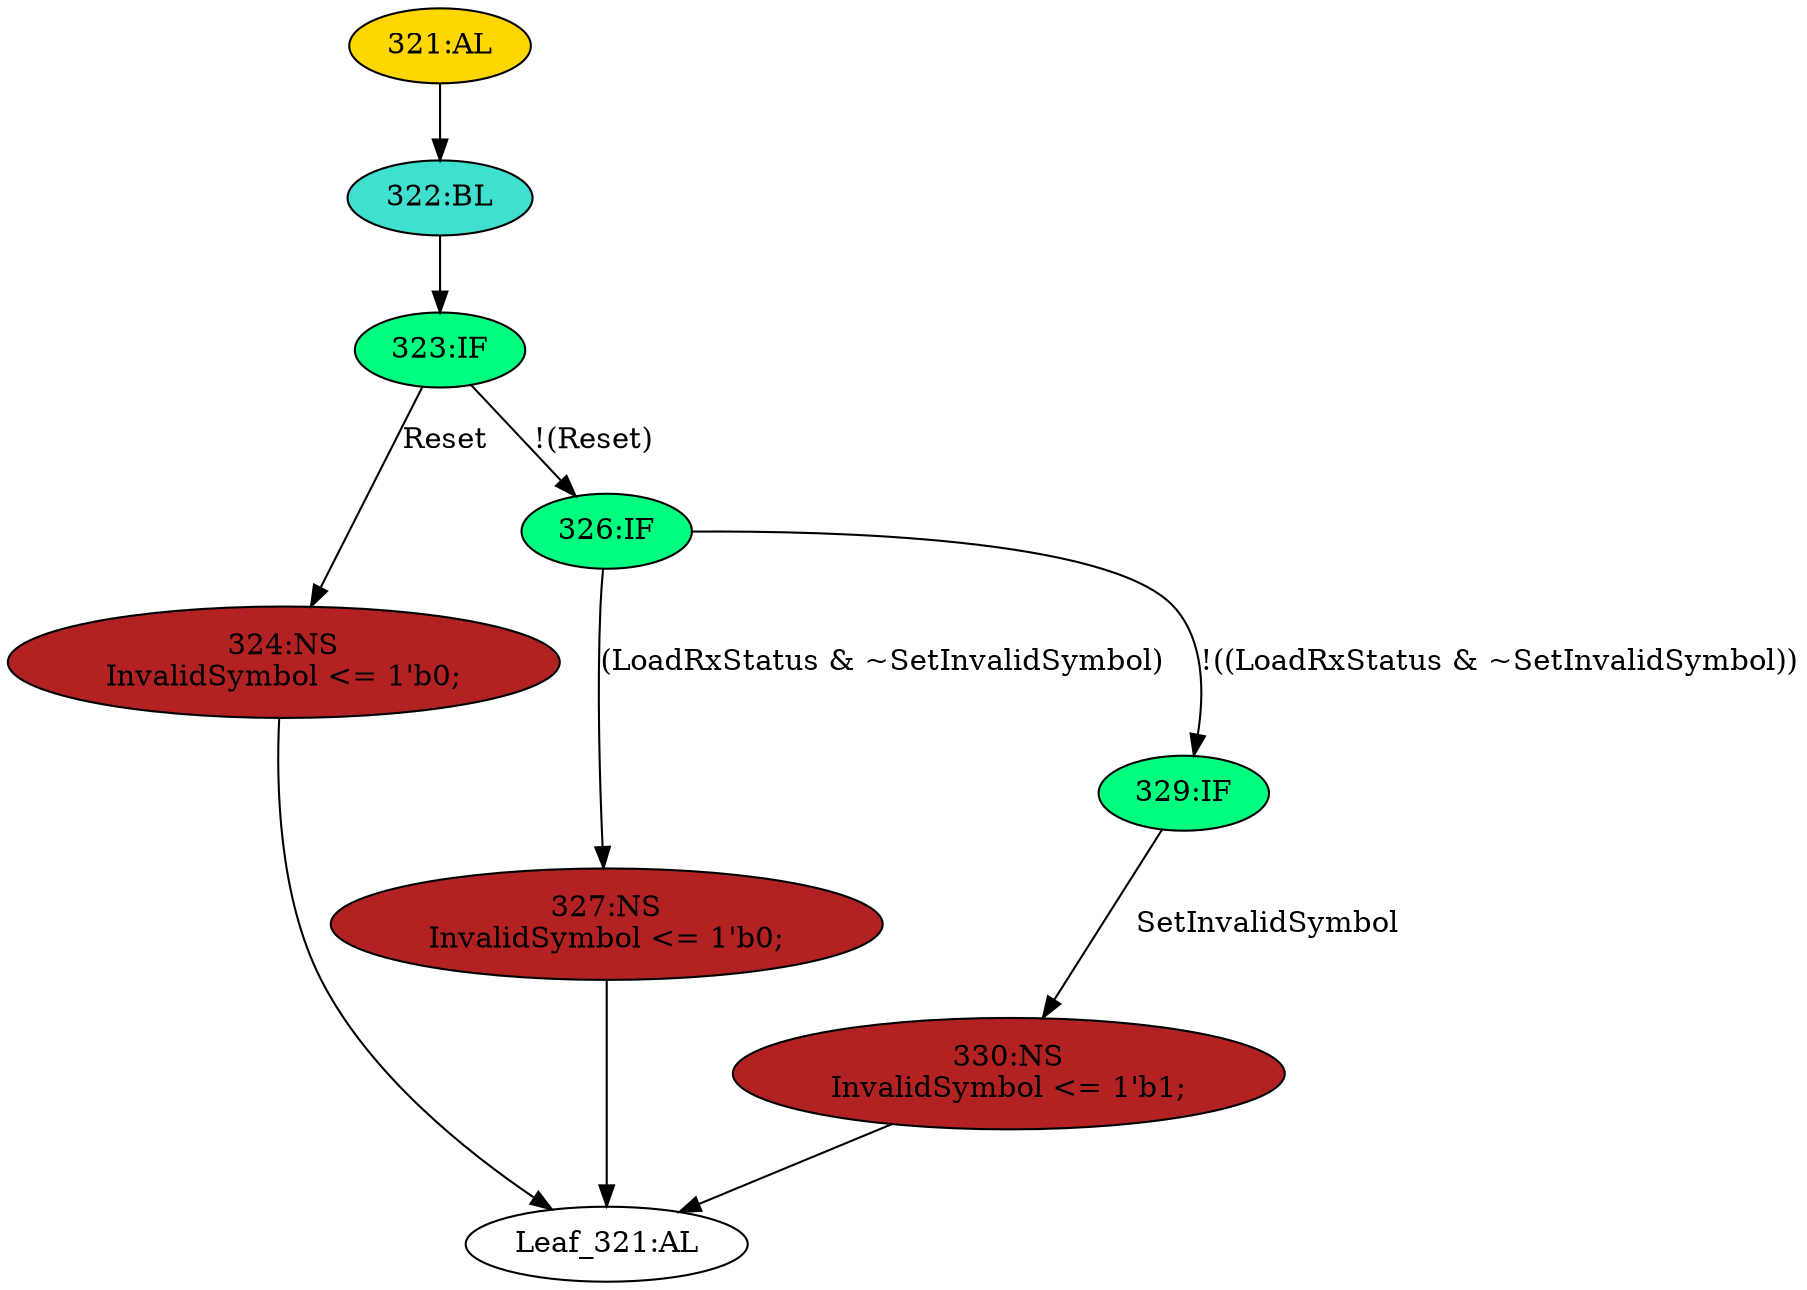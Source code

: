 strict digraph "" {
	node [label="\N"];
	"327:NS"	 [ast="<pyverilog.vparser.ast.NonblockingSubstitution object at 0x7f7882400f90>",
		fillcolor=firebrick,
		label="327:NS
InvalidSymbol <= 1'b0;",
		statements="[<pyverilog.vparser.ast.NonblockingSubstitution object at 0x7f7882400f90>]",
		style=filled,
		typ=NonblockingSubstitution];
	"Leaf_321:AL"	 [def_var="['InvalidSymbol']",
		label="Leaf_321:AL"];
	"327:NS" -> "Leaf_321:AL"	 [cond="[]",
		lineno=None];
	"322:BL"	 [ast="<pyverilog.vparser.ast.Block object at 0x7f7882385150>",
		fillcolor=turquoise,
		label="322:BL",
		statements="[]",
		style=filled,
		typ=Block];
	"323:IF"	 [ast="<pyverilog.vparser.ast.IfStatement object at 0x7f7882385190>",
		fillcolor=springgreen,
		label="323:IF",
		statements="[]",
		style=filled,
		typ=IfStatement];
	"322:BL" -> "323:IF"	 [cond="[]",
		lineno=None];
	"330:NS"	 [ast="<pyverilog.vparser.ast.NonblockingSubstitution object at 0x7f7882385250>",
		fillcolor=firebrick,
		label="330:NS
InvalidSymbol <= 1'b1;",
		statements="[<pyverilog.vparser.ast.NonblockingSubstitution object at 0x7f7882385250>]",
		style=filled,
		typ=NonblockingSubstitution];
	"330:NS" -> "Leaf_321:AL"	 [cond="[]",
		lineno=None];
	"324:NS"	 [ast="<pyverilog.vparser.ast.NonblockingSubstitution object at 0x7f78823855d0>",
		fillcolor=firebrick,
		label="324:NS
InvalidSymbol <= 1'b0;",
		statements="[<pyverilog.vparser.ast.NonblockingSubstitution object at 0x7f78823855d0>]",
		style=filled,
		typ=NonblockingSubstitution];
	"324:NS" -> "Leaf_321:AL"	 [cond="[]",
		lineno=None];
	"321:AL"	 [ast="<pyverilog.vparser.ast.Always object at 0x7f7882385790>",
		clk_sens=True,
		fillcolor=gold,
		label="321:AL",
		sens="['MRxClk', 'Reset']",
		statements="[]",
		style=filled,
		typ=Always,
		use_var="['Reset', 'SetInvalidSymbol', 'LoadRxStatus']"];
	"321:AL" -> "322:BL"	 [cond="[]",
		lineno=None];
	"323:IF" -> "324:NS"	 [cond="['Reset']",
		label=Reset,
		lineno=323];
	"326:IF"	 [ast="<pyverilog.vparser.ast.IfStatement object at 0x7f78823851d0>",
		fillcolor=springgreen,
		label="326:IF",
		statements="[]",
		style=filled,
		typ=IfStatement];
	"323:IF" -> "326:IF"	 [cond="['Reset']",
		label="!(Reset)",
		lineno=323];
	"326:IF" -> "327:NS"	 [cond="['LoadRxStatus', 'SetInvalidSymbol']",
		label="(LoadRxStatus & ~SetInvalidSymbol)",
		lineno=326];
	"329:IF"	 [ast="<pyverilog.vparser.ast.IfStatement object at 0x7f7882385210>",
		fillcolor=springgreen,
		label="329:IF",
		statements="[]",
		style=filled,
		typ=IfStatement];
	"326:IF" -> "329:IF"	 [cond="['LoadRxStatus', 'SetInvalidSymbol']",
		label="!((LoadRxStatus & ~SetInvalidSymbol))",
		lineno=326];
	"329:IF" -> "330:NS"	 [cond="['SetInvalidSymbol']",
		label=SetInvalidSymbol,
		lineno=329];
}
